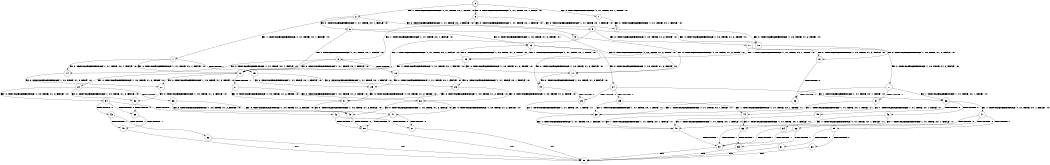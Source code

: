 digraph BCG {
size = "7, 10.5";
center = TRUE;
node [shape = circle];
0 [peripheries = 2];
0 -> 1 [label = "EX !0 !ATOMIC_EXCH_BRANCH (1, +1, TRUE, +0, 1, TRUE) !:0:"];
0 -> 2 [label = "EX !1 !ATOMIC_EXCH_BRANCH (1, +1, TRUE, +0, 1, TRUE) !:0:"];
0 -> 3 [label = "EX !0 !ATOMIC_EXCH_BRANCH (1, +1, TRUE, +0, 1, TRUE) !:0:"];
1 -> 4 [label = "EX !0 !ATOMIC_EXCH_BRANCH (1, +1, TRUE, +0, 1, FALSE) !:0:"];
2 -> 5 [label = "EX !0 !ATOMIC_EXCH_BRANCH (1, +1, TRUE, +0, 1, FALSE) !:0:"];
2 -> 6 [label = "EX !0 !ATOMIC_EXCH_BRANCH (1, +1, TRUE, +0, 1, FALSE) !:0:"];
2 -> 7 [label = "EX !1 !ATOMIC_EXCH_BRANCH (1, +1, TRUE, +0, 1, FALSE) !:0:"];
3 -> 4 [label = "EX !0 !ATOMIC_EXCH_BRANCH (1, +1, TRUE, +0, 1, FALSE) !:0:"];
3 -> 8 [label = "EX !1 !ATOMIC_EXCH_BRANCH (1, +1, TRUE, +0, 1, FALSE) !:0:"];
3 -> 9 [label = "EX !0 !ATOMIC_EXCH_BRANCH (1, +1, TRUE, +0, 1, FALSE) !:0:"];
4 -> 10 [label = "EX !0 !ATOMIC_EXCH_BRANCH (1, +0, TRUE, +1, 2, TRUE) !:0:"];
5 -> 11 [label = "EX !0 !ATOMIC_EXCH_BRANCH (1, +0, TRUE, +1, 2, TRUE) !:0:"];
6 -> 11 [label = "EX !0 !ATOMIC_EXCH_BRANCH (1, +0, TRUE, +1, 2, TRUE) !:0:"];
6 -> 12 [label = "EX !1 !ATOMIC_EXCH_BRANCH (1, +1, TRUE, +0, 1, FALSE) !:0:"];
6 -> 13 [label = "EX !0 !ATOMIC_EXCH_BRANCH (1, +0, TRUE, +1, 2, TRUE) !:0:"];
7 -> 14 [label = "EX !0 !ATOMIC_EXCH_BRANCH (1, +1, TRUE, +0, 1, FALSE) !:0:"];
7 -> 15 [label = "TERMINATE !1"];
7 -> 12 [label = "EX !0 !ATOMIC_EXCH_BRANCH (1, +1, TRUE, +0, 1, FALSE) !:0:"];
8 -> 14 [label = "EX !0 !ATOMIC_EXCH_BRANCH (1, +1, TRUE, +0, 1, FALSE) !:0:"];
8 -> 16 [label = "TERMINATE !1"];
8 -> 12 [label = "EX !0 !ATOMIC_EXCH_BRANCH (1, +1, TRUE, +0, 1, FALSE) !:0:"];
9 -> 10 [label = "EX !0 !ATOMIC_EXCH_BRANCH (1, +0, TRUE, +1, 2, TRUE) !:0:"];
9 -> 12 [label = "EX !1 !ATOMIC_EXCH_BRANCH (1, +1, TRUE, +0, 1, FALSE) !:0:"];
9 -> 17 [label = "EX !0 !ATOMIC_EXCH_BRANCH (1, +0, TRUE, +1, 2, TRUE) !:0:"];
10 -> 18 [label = "EX !0 !ATOMIC_EXCH_BRANCH (1, +0, TRUE, +1, 2, FALSE) !:0:"];
11 -> 19 [label = "EX !0 !ATOMIC_EXCH_BRANCH (1, +0, TRUE, +1, 2, FALSE) !:0:"];
12 -> 20 [label = "EX !0 !ATOMIC_EXCH_BRANCH (1, +0, TRUE, +1, 2, TRUE) !:0:"];
12 -> 21 [label = "TERMINATE !1"];
12 -> 22 [label = "EX !0 !ATOMIC_EXCH_BRANCH (1, +0, TRUE, +1, 2, TRUE) !:0:"];
13 -> 19 [label = "EX !0 !ATOMIC_EXCH_BRANCH (1, +0, TRUE, +1, 2, FALSE) !:0:"];
13 -> 23 [label = "EX !1 !ATOMIC_EXCH_BRANCH (1, +1, TRUE, +0, 1, TRUE) !:0:"];
13 -> 24 [label = "EX !0 !ATOMIC_EXCH_BRANCH (1, +0, TRUE, +1, 2, FALSE) !:0:"];
14 -> 20 [label = "EX !0 !ATOMIC_EXCH_BRANCH (1, +0, TRUE, +1, 2, TRUE) !:0:"];
15 -> 25 [label = "EX !0 !ATOMIC_EXCH_BRANCH (1, +1, TRUE, +0, 1, FALSE) !:0:"];
15 -> 26 [label = "EX !0 !ATOMIC_EXCH_BRANCH (1, +1, TRUE, +0, 1, FALSE) !:0:"];
16 -> 25 [label = "EX !0 !ATOMIC_EXCH_BRANCH (1, +1, TRUE, +0, 1, FALSE) !:0:"];
16 -> 26 [label = "EX !0 !ATOMIC_EXCH_BRANCH (1, +1, TRUE, +0, 1, FALSE) !:0:"];
17 -> 18 [label = "EX !0 !ATOMIC_EXCH_BRANCH (1, +0, TRUE, +1, 2, FALSE) !:0:"];
17 -> 23 [label = "EX !1 !ATOMIC_EXCH_BRANCH (1, +1, TRUE, +0, 1, TRUE) !:0:"];
17 -> 27 [label = "EX !0 !ATOMIC_EXCH_BRANCH (1, +0, TRUE, +1, 2, FALSE) !:0:"];
18 -> 28 [label = "TERMINATE !0"];
19 -> 29 [label = "TERMINATE !0"];
20 -> 30 [label = "EX !0 !ATOMIC_EXCH_BRANCH (1, +0, TRUE, +1, 2, FALSE) !:0:"];
21 -> 31 [label = "EX !0 !ATOMIC_EXCH_BRANCH (1, +0, TRUE, +1, 2, TRUE) !:0:"];
21 -> 32 [label = "EX !0 !ATOMIC_EXCH_BRANCH (1, +0, TRUE, +1, 2, TRUE) !:0:"];
22 -> 30 [label = "EX !0 !ATOMIC_EXCH_BRANCH (1, +0, TRUE, +1, 2, FALSE) !:0:"];
22 -> 33 [label = "TERMINATE !1"];
22 -> 34 [label = "EX !0 !ATOMIC_EXCH_BRANCH (1, +0, TRUE, +1, 2, FALSE) !:0:"];
23 -> 11 [label = "EX !0 !ATOMIC_EXCH_BRANCH (1, +0, TRUE, +1, 2, TRUE) !:0:"];
23 -> 12 [label = "EX !1 !ATOMIC_EXCH_BRANCH (1, +1, TRUE, +0, 1, FALSE) !:0:"];
23 -> 13 [label = "EX !0 !ATOMIC_EXCH_BRANCH (1, +0, TRUE, +1, 2, TRUE) !:0:"];
24 -> 29 [label = "TERMINATE !0"];
24 -> 35 [label = "TERMINATE !0"];
24 -> 36 [label = "EX !1 !ATOMIC_EXCH_BRANCH (1, +1, TRUE, +0, 1, TRUE) !:0:"];
25 -> 31 [label = "EX !0 !ATOMIC_EXCH_BRANCH (1, +0, TRUE, +1, 2, TRUE) !:0:"];
26 -> 31 [label = "EX !0 !ATOMIC_EXCH_BRANCH (1, +0, TRUE, +1, 2, TRUE) !:0:"];
26 -> 32 [label = "EX !0 !ATOMIC_EXCH_BRANCH (1, +0, TRUE, +1, 2, TRUE) !:0:"];
27 -> 28 [label = "TERMINATE !0"];
27 -> 37 [label = "TERMINATE !0"];
27 -> 36 [label = "EX !1 !ATOMIC_EXCH_BRANCH (1, +1, TRUE, +0, 1, TRUE) !:0:"];
28 -> 38 [label = "EX !1 !ATOMIC_EXCH_BRANCH (1, +1, TRUE, +0, 1, TRUE) !:1:"];
29 -> 38 [label = "EX !1 !ATOMIC_EXCH_BRANCH (1, +1, TRUE, +0, 1, TRUE) !:1:"];
30 -> 39 [label = "TERMINATE !0"];
31 -> 40 [label = "EX !0 !ATOMIC_EXCH_BRANCH (1, +0, TRUE, +1, 2, FALSE) !:0:"];
32 -> 40 [label = "EX !0 !ATOMIC_EXCH_BRANCH (1, +0, TRUE, +1, 2, FALSE) !:0:"];
32 -> 41 [label = "EX !0 !ATOMIC_EXCH_BRANCH (1, +0, TRUE, +1, 2, FALSE) !:0:"];
33 -> 40 [label = "EX !0 !ATOMIC_EXCH_BRANCH (1, +0, TRUE, +1, 2, FALSE) !:0:"];
33 -> 41 [label = "EX !0 !ATOMIC_EXCH_BRANCH (1, +0, TRUE, +1, 2, FALSE) !:0:"];
34 -> 39 [label = "TERMINATE !0"];
34 -> 42 [label = "TERMINATE !1"];
34 -> 43 [label = "TERMINATE !0"];
35 -> 38 [label = "EX !1 !ATOMIC_EXCH_BRANCH (1, +1, TRUE, +0, 1, TRUE) !:1:"];
35 -> 44 [label = "EX !1 !ATOMIC_EXCH_BRANCH (1, +1, TRUE, +0, 1, TRUE) !:1:"];
36 -> 45 [label = "TERMINATE !0"];
36 -> 46 [label = "TERMINATE !0"];
36 -> 47 [label = "EX !1 !ATOMIC_EXCH_BRANCH (1, +1, TRUE, +0, 1, FALSE) !:0:"];
37 -> 38 [label = "EX !1 !ATOMIC_EXCH_BRANCH (1, +1, TRUE, +0, 1, TRUE) !:1:"];
37 -> 44 [label = "EX !1 !ATOMIC_EXCH_BRANCH (1, +1, TRUE, +0, 1, TRUE) !:1:"];
38 -> 48 [label = "EX !1 !ATOMIC_EXCH_BRANCH (1, +1, TRUE, +0, 1, FALSE) !:1:"];
39 -> 49 [label = "TERMINATE !1"];
40 -> 50 [label = "TERMINATE !0"];
41 -> 50 [label = "TERMINATE !0"];
41 -> 51 [label = "TERMINATE !0"];
42 -> 50 [label = "TERMINATE !0"];
42 -> 51 [label = "TERMINATE !0"];
43 -> 49 [label = "TERMINATE !1"];
43 -> 52 [label = "TERMINATE !1"];
44 -> 48 [label = "EX !1 !ATOMIC_EXCH_BRANCH (1, +1, TRUE, +0, 1, FALSE) !:1:"];
44 -> 53 [label = "EX !1 !ATOMIC_EXCH_BRANCH (1, +1, TRUE, +0, 1, FALSE) !:1:"];
45 -> 48 [label = "EX !1 !ATOMIC_EXCH_BRANCH (1, +1, TRUE, +0, 1, FALSE) !:1:"];
46 -> 48 [label = "EX !1 !ATOMIC_EXCH_BRANCH (1, +1, TRUE, +0, 1, FALSE) !:1:"];
46 -> 53 [label = "EX !1 !ATOMIC_EXCH_BRANCH (1, +1, TRUE, +0, 1, FALSE) !:1:"];
47 -> 54 [label = "TERMINATE !0"];
47 -> 55 [label = "TERMINATE !1"];
47 -> 56 [label = "TERMINATE !0"];
48 -> 57 [label = "TERMINATE !1"];
49 -> 58 [label = "exit"];
50 -> 58 [label = "exit"];
51 -> 58 [label = "exit"];
52 -> 58 [label = "exit"];
53 -> 57 [label = "TERMINATE !1"];
53 -> 59 [label = "TERMINATE !1"];
54 -> 57 [label = "TERMINATE !1"];
55 -> 60 [label = "TERMINATE !0"];
55 -> 61 [label = "TERMINATE !0"];
56 -> 57 [label = "TERMINATE !1"];
56 -> 59 [label = "TERMINATE !1"];
57 -> 58 [label = "exit"];
59 -> 58 [label = "exit"];
60 -> 58 [label = "exit"];
61 -> 58 [label = "exit"];
}
